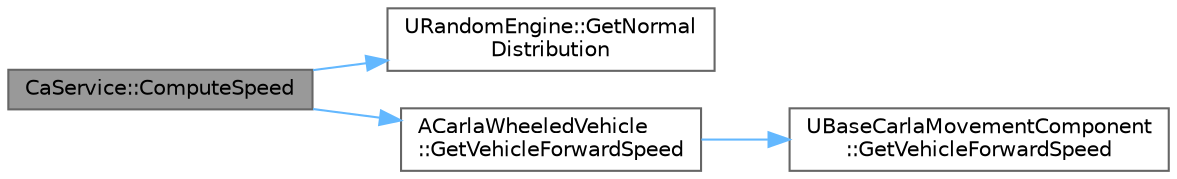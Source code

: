 digraph "CaService::ComputeSpeed"
{
 // INTERACTIVE_SVG=YES
 // LATEX_PDF_SIZE
  bgcolor="transparent";
  edge [fontname=Helvetica,fontsize=10,labelfontname=Helvetica,labelfontsize=10];
  node [fontname=Helvetica,fontsize=10,shape=box,height=0.2,width=0.4];
  rankdir="LR";
  Node1 [id="Node000001",label="CaService::ComputeSpeed",height=0.2,width=0.4,color="gray40", fillcolor="grey60", style="filled", fontcolor="black",tooltip=" "];
  Node1 -> Node2 [id="edge1_Node000001_Node000002",color="steelblue1",style="solid",tooltip=" "];
  Node2 [id="Node000002",label="URandomEngine::GetNormal\lDistribution",height=0.2,width=0.4,color="grey40", fillcolor="white", style="filled",URL="$d2/d4b/classURandomEngine.html#a794f6be8c1517dba34b61f2b753cb4d3",tooltip=" "];
  Node1 -> Node3 [id="edge2_Node000001_Node000003",color="steelblue1",style="solid",tooltip=" "];
  Node3 [id="Node000003",label="ACarlaWheeledVehicle\l::GetVehicleForwardSpeed",height=0.2,width=0.4,color="grey40", fillcolor="white", style="filled",URL="$d5/d70/classACarlaWheeledVehicle.html#a6edcead801fe7eb5c26131370659b287",tooltip="Forward speed in cm/s. Might be negative if goes backwards."];
  Node3 -> Node4 [id="edge3_Node000003_Node000004",color="steelblue1",style="solid",tooltip=" "];
  Node4 [id="Node000004",label="UBaseCarlaMovementComponent\l::GetVehicleForwardSpeed",height=0.2,width=0.4,color="grey40", fillcolor="white", style="filled",URL="$d2/d48/classUBaseCarlaMovementComponent.html#a974cdab518603a6b54fa3e3fd8b2c68e",tooltip=" "];
}
